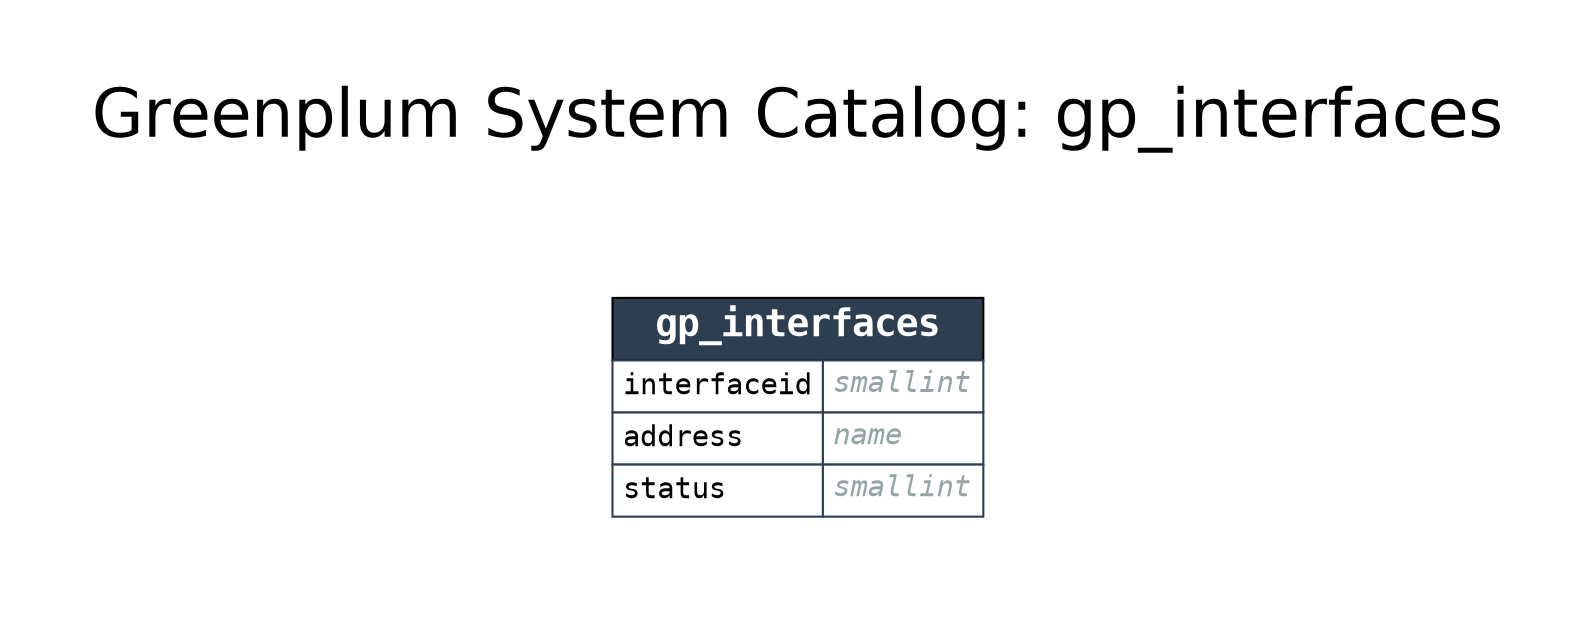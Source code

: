digraph GPDB {

    label="Greenplum System Catalog: gp_interfaces";
    labelloc="t";
    fontname="Helvetica"
    fontsize=32
    

    pad=0.5;
    nodesep=0.5;
    ranksep=0.5;
    rankdir=LR;
    node [shape = "plaintext"];

    
    subgraph cluster_from {
        rankdir=TB
        style=invis;

        
    }
    
    subgraph cluster_selected {
        rankdir=TB
        style=invis;

        
            gp_interfaces [label = <<FONT FACE="monospace"><TABLE BORDER="0" CELLBORDER="1" CELLSPACING="0" CELLPADDING="4">
<TR><TD BGCOLOR="#2c3e50" ALIGN="CENTER" COLSPAN="2"><FONT COLOR="#FFFFFF" POINT-SIZE="18"><B>gp_interfaces</B></FONT></TD></TR>

<TR>
<TD COLOR="#2c3e50" BGCOLOR="#FFFFFF" ALIGN="LEFT" PORT="interfaceid_in"><FONT COLOR="#000000">interfaceid</FONT></TD>
<TD COLOR="#2c3e50" BGCOLOR="#FFFFFF" ALIGN="LEFT" PORT="interfaceid_out"><FONT COLOR="#95a5a6"><I>smallint</I></FONT></TD>
</TR>

<TR>
<TD COLOR="#2c3e50" BGCOLOR="#FFFFFF" ALIGN="LEFT" PORT="address_in"><FONT COLOR="#000000">address</FONT></TD>
<TD COLOR="#2c3e50" BGCOLOR="#FFFFFF" ALIGN="LEFT" PORT="address_out"><FONT COLOR="#95a5a6"><I>name</I></FONT></TD>
</TR>

<TR>
<TD COLOR="#2c3e50" BGCOLOR="#FFFFFF" ALIGN="LEFT" PORT="status_in"><FONT COLOR="#000000">status</FONT></TD>
<TD COLOR="#2c3e50" BGCOLOR="#FFFFFF" ALIGN="LEFT" PORT="status_out"><FONT COLOR="#95a5a6"><I>smallint</I></FONT></TD>
</TR>

</TABLE></FONT>> name = "gp_interfaces" URL = "gp_interfaces.svg"];
        
    }
    
    subgraph cluster_to {
        rankdir=TB
        style=invis;

        
    }
    

    

}